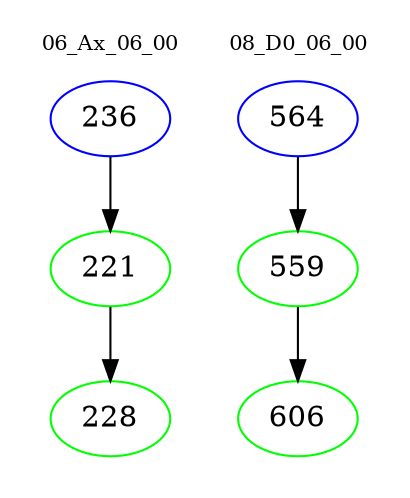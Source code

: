 digraph{
subgraph cluster_0 {
color = white
label = "06_Ax_06_00";
fontsize=10;
T0_236 [label="236", color="blue"]
T0_236 -> T0_221 [color="black"]
T0_221 [label="221", color="green"]
T0_221 -> T0_228 [color="black"]
T0_228 [label="228", color="green"]
}
subgraph cluster_1 {
color = white
label = "08_D0_06_00";
fontsize=10;
T1_564 [label="564", color="blue"]
T1_564 -> T1_559 [color="black"]
T1_559 [label="559", color="green"]
T1_559 -> T1_606 [color="black"]
T1_606 [label="606", color="green"]
}
}
